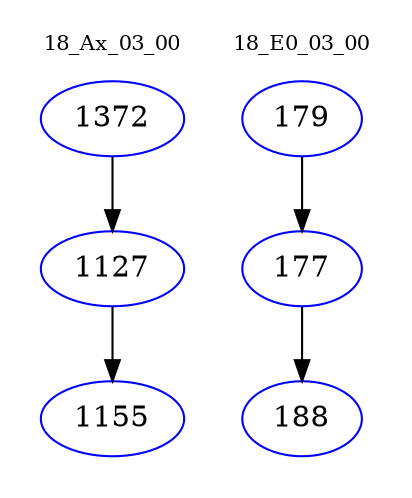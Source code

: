 digraph{
subgraph cluster_0 {
color = white
label = "18_Ax_03_00";
fontsize=10;
T0_1372 [label="1372", color="blue"]
T0_1372 -> T0_1127 [color="black"]
T0_1127 [label="1127", color="blue"]
T0_1127 -> T0_1155 [color="black"]
T0_1155 [label="1155", color="blue"]
}
subgraph cluster_1 {
color = white
label = "18_E0_03_00";
fontsize=10;
T1_179 [label="179", color="blue"]
T1_179 -> T1_177 [color="black"]
T1_177 [label="177", color="blue"]
T1_177 -> T1_188 [color="black"]
T1_188 [label="188", color="blue"]
}
}
